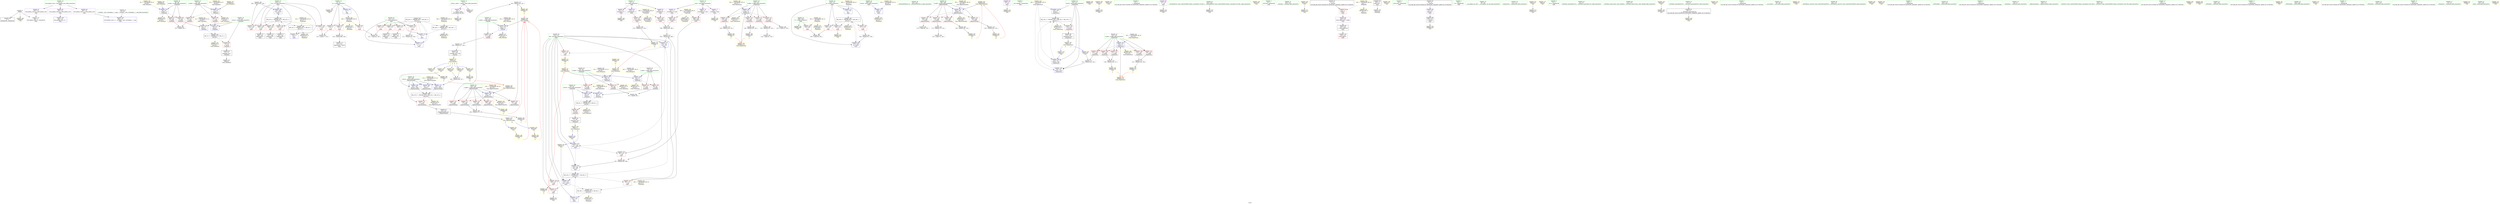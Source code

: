 digraph "SVFG" {
	label="SVFG";

	Node0x563105829c90 [shape=record,color=grey,label="{NodeID: 0\nNullPtr}"];
	Node0x563105829c90 -> Node0x563105848a30[style=solid];
	Node0x563105829c90 -> Node0x56310584e7c0[style=solid];
	Node0x563105829c90 -> Node0x56310584b600[style=solid];
	Node0x56310586a460 [shape=record,color=yellow,style=double,label="{NodeID: 346\nRETMU(6V_2)\npts\{60 \}\nFun[_Z4minixx]}"];
	Node0x563105855610 [shape=record,color=grey,label="{NodeID: 263\n305 = Binary(304, 236, )\n}"];
	Node0x563105855610 -> Node0x56310584ff80[style=solid];
	Node0x56310584ff80 [shape=record,color=blue,label="{NodeID: 180\n216\<--305\ni14\<--inc26\nmain\n}"];
	Node0x56310584ff80 -> Node0x563105865760[style=dashed];
	Node0x5631058470e0 [shape=record,color=red,label="{NodeID: 97\n64\<--59\n\<--b.addr\n_Z4minixx\n}"];
	Node0x5631058470e0 -> Node0x56310584c990[style=solid];
	Node0x563105845350 [shape=record,color=green,label="{NodeID: 14\n4\<--6\n_ZStL8__ioinit\<--_ZStL8__ioinit_field_insensitive\nGlob }"];
	Node0x563105845350 -> Node0x563105849990[style=solid];
	Node0x563105845350 -> Node0x563105850530[style=solid];
	Node0x56310584bd90 [shape=record,color=grey,label="{NodeID: 277\n192 = Binary(190, 191, )\n}"];
	Node0x56310584bd90 -> Node0x56310584b120[style=solid];
	Node0x56310584ac40 [shape=record,color=yellow,style=double,label="{NodeID: 194\nAPARM(267)\nCS[]}"];
	Node0x563105847c40 [shape=record,color=red,label="{NodeID: 111\n124\<--120\n\<--b.addr\n_Z5powerxx\n}"];
	Node0x563105847c40 -> Node0x563105858ba0[style=solid];
	Node0x563105845f10 [shape=record,color=green,label="{NodeID: 28\n80\<--81\nretval\<--retval_field_insensitive\n_Z4maxixx\n}"];
	Node0x563105845f10 -> Node0x563105847280[style=solid];
	Node0x563105845f10 -> Node0x56310584eda0[style=solid];
	Node0x563105845f10 -> Node0x56310584ee70[style=solid];
	Node0x563105859020 [shape=record,color=grey,label="{NodeID: 291\n134 = cmp(132, 126, )\n}"];
	Node0x56310584b7a0 [shape=record,color=yellow,style=double,label="{NodeID: 208\nAPARM(208)\nCS[]}"];
	Node0x56310584d210 [shape=record,color=red,label="{NodeID: 125\n239\<--208\n\<--T\nmain\n}"];
	Node0x56310584d210 -> Node0x563105858d20[style=solid];
	Node0x563105846b30 [shape=record,color=green,label="{NodeID: 42\n206\<--207\nretval\<--retval_field_insensitive\nmain\n}"];
	Node0x563105846b30 -> Node0x56310584f830[style=solid];
	Node0x563105866c80 [shape=record,color=yellow,style=double,label="{NodeID: 305\n22V_1 = ENCHI(MR_22V_0)\npts\{162 \}\nFun[_Z8powermodxx]}"];
	Node0x563105866c80 -> Node0x56310584f5c0[style=dashed];
	Node0x563105866c80 -> Node0x56310584f690[style=dashed];
	Node0x563105866c80 -> Node0x56310584f760[style=dashed];
	Node0x5631058531c0 [shape=record,color=yellow,style=double,label="{NodeID: 222\nAPARM(317)\nCS[]}"];
	Node0x56310584dd70 [shape=record,color=red,label="{NodeID: 139\n281\<--216\n\<--i14\nmain\n}"];
	Node0x56310584dd70 -> Node0x563105849650[style=solid];
	Node0x563105848830 [shape=record,color=green,label="{NodeID: 56\n324\<--325\n_ZNSolsEPFRSoS_E\<--_ZNSolsEPFRSoS_E_field_insensitive\n}"];
	Node0x563105868160 [shape=record,color=yellow,style=double,label="{NodeID: 319\n10V_1 = ENCHI(MR_10V_0)\npts\{83 \}\nFun[_Z4maxixx]}"];
	Node0x563105868160 -> Node0x56310584ec00[style=dashed];
	Node0x563105853a60 [shape=record,color=yellow,style=double,label="{NodeID: 236\nARet(197)\nCS[]}"];
	Node0x563105853a60 -> Node0x563105856210[style=solid];
	Node0x56310584e990 [shape=record,color=blue,label="{NodeID: 153\n59\<--54\nb.addr\<--b\n_Z4minixx\n}"];
	Node0x56310584e990 -> Node0x5631058470e0[style=dashed];
	Node0x56310584e990 -> Node0x5631058471b0[style=dashed];
	Node0x56310584e990 -> Node0x56310586a460[style=dashed];
	Node0x5631058494b0 [shape=record,color=black,label="{NodeID: 70\n260\<--259\nidxprom\<--\nmain\n}"];
	Node0x5631058698a0 [shape=record,color=yellow,style=double,label="{NodeID: 333\nRETMU(32V_2)\npts\{207 \}\nFun[main]}"];
	Node0x563105854480 [shape=record,color=yellow,style=double,label="{NodeID: 250\nFPARM(160)\nFun[_Z8powermodxx]}"];
	Node0x563105854480 -> Node0x56310584f4f0[style=solid];
	Node0x56310584f4f0 [shape=record,color=blue,label="{NodeID: 167\n165\<--160\nb.addr\<--b\n_Z8powermodxx\n}"];
	Node0x56310584f4f0 -> Node0x56310584ced0[style=dashed];
	Node0x56310584f4f0 -> Node0x56310584cfa0[style=dashed];
	Node0x56310584f4f0 -> Node0x56310584d070[style=dashed];
	Node0x56310584f4f0 -> Node0x56310584d140[style=dashed];
	Node0x56310584f4f0 -> Node0x5631058695d0[style=dashed];
	Node0x56310584a010 [shape=record,color=purple,label="{NodeID: 84\n250\<--21\n\<--.str.1\nmain\n}"];
	Node0x56310584a010 -> Node0x563105852b40[style=solid];
	Node0x56310583dce0 [shape=record,color=green,label="{NodeID: 1\n7\<--1\n__dso_handle\<--dummyObj\nGlob }"];
	Node0x56310586a540 [shape=record,color=yellow,style=double,label="{NodeID: 347\nRETMU(16V_3)\npts\{117 \}\nFun[_Z5powerxx]}"];
	Node0x563105855790 [shape=record,color=grey,label="{NodeID: 264\n328 = Binary(327, 236, )\n}"];
	Node0x563105855790 -> Node0x563105850120[style=solid];
	Node0x563105850050 [shape=record,color=blue,label="{NodeID: 181\n214\<--315\nbal\<--call32\nmain\n}"];
	Node0x563105850050 -> Node0x56310584dbd0[style=dashed];
	Node0x563105850050 -> Node0x563105863e60[style=dashed];
	Node0x5631058471b0 [shape=record,color=red,label="{NodeID: 98\n70\<--59\n\<--b.addr\n_Z4minixx\n}"];
	Node0x5631058471b0 -> Node0x56310584eb30[style=solid];
	Node0x563105845420 [shape=record,color=green,label="{NodeID: 15\n8\<--10\nn\<--n_field_insensitive\nGlob }"];
	Node0x563105845420 -> Node0x56310584a580[style=solid];
	Node0x563105845420 -> Node0x56310584a650[style=solid];
	Node0x563105845420 -> Node0x56310584a720[style=solid];
	Node0x563105845420 -> Node0x56310584e4c0[style=solid];
	Node0x563105845420 -> Node0x563105852ce0[style=solid];
	Node0x56310584bf10 [shape=record,color=grey,label="{NodeID: 278\n138 = Binary(136, 137, )\n}"];
	Node0x56310584bf10 -> Node0x5631058501f0[style=solid];
	Node0x56310584ad10 [shape=record,color=yellow,style=double,label="{NodeID: 195\nAPARM(180)\nCS[]|{<s0>5}}"];
	Node0x56310584ad10:s0 -> Node0x563105854210[style=solid,color=red];
	Node0x563105847d10 [shape=record,color=red,label="{NodeID: 112\n131\<--120\n\<--b.addr\n_Z5powerxx\n}"];
	Node0x563105847d10 -> Node0x563105855d90[style=solid];
	Node0x563105845fe0 [shape=record,color=green,label="{NodeID: 29\n82\<--83\na.addr\<--a.addr_field_insensitive\n_Z4maxixx\n}"];
	Node0x563105845fe0 -> Node0x563105847350[style=solid];
	Node0x563105845fe0 -> Node0x563105847420[style=solid];
	Node0x563105845fe0 -> Node0x56310584ec00[style=solid];
	Node0x5631058591a0 [shape=record,color=grey,label="{NodeID: 292\n279 = cmp(277, 278, )\n}"];
	Node0x56310584b870 [shape=record,color=yellow,style=double,label="{NodeID: 209\nAPARM(18)\nCS[]}"];
	Node0x56310584d2e0 [shape=record,color=red,label="{NodeID: 126\n238\<--210\n\<--q\nmain\n}"];
	Node0x56310584d2e0 -> Node0x563105858d20[style=solid];
	Node0x563105846c00 [shape=record,color=green,label="{NodeID: 43\n208\<--209\nT\<--T_field_insensitive\nmain\n}"];
	Node0x563105846c00 -> Node0x56310584d210[style=solid];
	Node0x563105846c00 -> Node0x56310584b7a0[style=solid];
	Node0x563105866d90 [shape=record,color=yellow,style=double,label="{NodeID: 306\n24V_1 = ENCHI(MR_24V_0)\npts\{164 \}\nFun[_Z8powermodxx]}"];
	Node0x563105866d90 -> Node0x56310584f420[style=dashed];
	Node0x563105853290 [shape=record,color=yellow,style=double,label="{NodeID: 223\nAPARM(318)\nCS[]}"];
	Node0x56310584de40 [shape=record,color=red,label="{NodeID: 140\n285\<--216\n\<--i14\nmain\n}"];
	Node0x56310584de40 -> Node0x563105849720[style=solid];
	Node0x563105848930 [shape=record,color=green,label="{NodeID: 57\n25\<--357\n_GLOBAL__sub_I_lavinajain_1_1.cpp\<--_GLOBAL__sub_I_lavinajain_1_1.cpp_field_insensitive\n}"];
	Node0x563105848930 -> Node0x56310584e6c0[style=solid];
	Node0x563105868240 [shape=record,color=yellow,style=double,label="{NodeID: 320\n12V_1 = ENCHI(MR_12V_0)\npts\{85 \}\nFun[_Z4maxixx]}"];
	Node0x563105868240 -> Node0x56310584ecd0[style=dashed];
	Node0x563105853af0 [shape=record,color=yellow,style=double,label="{NodeID: 237\nARet(219)\nCS[]}"];
	Node0x56310584ea60 [shape=record,color=blue,label="{NodeID: 154\n55\<--67\nretval\<--\n_Z4minixx\n}"];
	Node0x56310584ea60 -> Node0x563105862a60[style=dashed];
	Node0x563105849580 [shape=record,color=black,label="{NodeID: 71\n266\<--265\nidxprom11\<--\nmain\n}"];
	Node0x563105869980 [shape=record,color=yellow,style=double,label="{NodeID: 334\nRETMU(34V_1)\npts\{209 \}\nFun[main]}"];
	Node0x563105854570 [shape=record,color=yellow,style=double,label="{NodeID: 251\nFPARM(78)\nFun[_Z4maxixx]}"];
	Node0x563105854570 -> Node0x56310584ec00[style=solid];
	Node0x56310584f5c0 [shape=record,color=blue,label="{NodeID: 168\n161\<--129\nretval\<--\n_Z8powermodxx\n}"];
	Node0x56310584f5c0 -> Node0x563105864d60[style=dashed];
	Node0x56310584a0e0 [shape=record,color=purple,label="{NodeID: 85\n361\<--23\nllvm.global_ctors_0\<--llvm.global_ctors\nGlob }"];
	Node0x56310584a0e0 -> Node0x56310584e5c0[style=solid];
	Node0x56310583cb60 [shape=record,color=green,label="{NodeID: 2\n9\<--1\n\<--dummyObj\nCan only get source location for instruction, argument, global var or function.}"];
	Node0x56310586a650 [shape=record,color=yellow,style=double,label="{NodeID: 348\nRETMU(18V_2)\npts\{119 \}\nFun[_Z5powerxx]}"];
	Node0x563105855910 [shape=record,color=grey,label="{NodeID: 265\n301 = Binary(300, 299, )\n}"];
	Node0x563105855910 -> Node0x56310584feb0[style=solid];
	Node0x563105850120 [shape=record,color=blue,label="{NodeID: 182\n210\<--328\nq\<--inc36\nmain\n}"];
	Node0x563105850120 -> Node0x563105863460[style=dashed];
	Node0x563105847280 [shape=record,color=red,label="{NodeID: 99\n98\<--80\n\<--retval\n_Z4maxixx\n}"];
	Node0x563105847280 -> Node0x563105848fd0[style=solid];
	Node0x5631058454f0 [shape=record,color=green,label="{NodeID: 16\n11\<--12\nnum\<--num_field_insensitive\nGlob }"];
	Node0x5631058454f0 -> Node0x563105849a60[style=solid];
	Node0x5631058454f0 -> Node0x563105849b30[style=solid];
	Node0x5631058454f0 -> Node0x563105849c00[style=solid];
	Node0x56310584c090 [shape=record,color=grey,label="{NodeID: 279\n140 = Binary(139, 133, )\n}"];
	Node0x56310584c090 -> Node0x5631058502c0[style=solid];
	Node0x56310584ade0 [shape=record,color=yellow,style=double,label="{NodeID: 196\nAPARM(181)\nCS[]|{<s0>6}}"];
	Node0x56310584ade0:s0 -> Node0x5631058543c0[style=solid,color=red];
	Node0x563105847de0 [shape=record,color=red,label="{NodeID: 113\n139\<--120\n\<--b.addr\n_Z5powerxx\n}"];
	Node0x563105847de0 -> Node0x56310584c090[style=solid];
	Node0x5631058460b0 [shape=record,color=green,label="{NodeID: 30\n84\<--85\nb.addr\<--b.addr_field_insensitive\n_Z4maxixx\n}"];
	Node0x5631058460b0 -> Node0x5631058474f0[style=solid];
	Node0x5631058460b0 -> Node0x5631058475c0[style=solid];
	Node0x5631058460b0 -> Node0x56310584ecd0[style=solid];
	Node0x563105862a60 [shape=record,color=black,label="{NodeID: 293\nMR_2V_3 = PHI(MR_2V_4, MR_2V_2, )\npts\{56 \}\n}"];
	Node0x563105862a60 -> Node0x56310584a8c0[style=dashed];
	Node0x563105862a60 -> Node0x56310586a270[style=dashed];
	Node0x56310584b940 [shape=record,color=yellow,style=double,label="{NodeID: 210\nAPARM(242)\nCS[]}"];
	Node0x56310584d3b0 [shape=record,color=red,label="{NodeID: 127\n246\<--210\n\<--q\nmain\n}"];
	Node0x56310584d3b0 -> Node0x5631058529a0[style=solid];
	Node0x563105846cd0 [shape=record,color=green,label="{NodeID: 44\n210\<--211\nq\<--q_field_insensitive\nmain\n}"];
	Node0x563105846cd0 -> Node0x56310584d2e0[style=solid];
	Node0x563105846cd0 -> Node0x56310584d3b0[style=solid];
	Node0x563105846cd0 -> Node0x56310584d480[style=solid];
	Node0x563105846cd0 -> Node0x56310584f900[style=solid];
	Node0x563105846cd0 -> Node0x563105850120[style=solid];
	Node0x563105866e70 [shape=record,color=yellow,style=double,label="{NodeID: 307\n26V_1 = ENCHI(MR_26V_0)\npts\{166 \}\nFun[_Z8powermodxx]}"];
	Node0x563105866e70 -> Node0x56310584f4f0[style=dashed];
	Node0x563105853360 [shape=record,color=yellow,style=double,label="{NodeID: 224\nAPARM(322)\nCS[]}"];
	Node0x56310584df10 [shape=record,color=red,label="{NodeID: 141\n296\<--216\n\<--i14\nmain\n}"];
	Node0x56310584df10 -> Node0x5631058497f0[style=solid];
	Node0x563105848a30 [shape=record,color=black,label="{NodeID: 58\n2\<--3\ndummyVal\<--dummyVal\n}"];
	Node0x563105868320 [shape=record,color=yellow,style=double,label="{NodeID: 321\n2V_1 = ENCHI(MR_2V_0)\npts\{56 \}\nFun[_Z4minixx]}"];
	Node0x563105868320 -> Node0x56310584ea60[style=dashed];
	Node0x563105868320 -> Node0x56310584eb30[style=dashed];
	Node0x563105853b80 [shape=record,color=yellow,style=double,label="{NodeID: 238\nARet(229)\nCS[]}"];
	Node0x56310584eb30 [shape=record,color=blue,label="{NodeID: 155\n55\<--70\nretval\<--\n_Z4minixx\n}"];
	Node0x56310584eb30 -> Node0x563105862a60[style=dashed];
	Node0x563105849650 [shape=record,color=black,label="{NodeID: 72\n282\<--281\nidxprom18\<--\nmain\n}"];
	Node0x563105869a60 [shape=record,color=yellow,style=double,label="{NodeID: 335\nRETMU(36V_3)\npts\{211 \}\nFun[main]}"];
	Node0x563105854690 [shape=record,color=yellow,style=double,label="{NodeID: 252\nFPARM(79)\nFun[_Z4maxixx]}"];
	Node0x563105854690 -> Node0x56310584ecd0[style=solid];
	Node0x56310584f690 [shape=record,color=blue,label="{NodeID: 169\n161\<--185\nretval\<--call4\n_Z8powermodxx\n}"];
	Node0x56310584f690 -> Node0x563105864d60[style=dashed];
	Node0x56310584a1e0 [shape=record,color=purple,label="{NodeID: 86\n362\<--23\nllvm.global_ctors_1\<--llvm.global_ctors\nGlob }"];
	Node0x56310584a1e0 -> Node0x56310584e6c0[style=solid];
	Node0x563105840370 [shape=record,color=green,label="{NodeID: 3\n15\<--1\n_ZSt3cin\<--dummyObj\nGlob }"];
	Node0x56310586a730 [shape=record,color=yellow,style=double,label="{NodeID: 349\nRETMU(20V_2)\npts\{121 \}\nFun[_Z5powerxx]}"];
	Node0x563105855a90 [shape=record,color=grey,label="{NodeID: 266\n314 = Binary(313, 129, )\n}"];
	Node0x563105855a90 -> Node0x563105853020[style=solid];
	Node0x5631058501f0 [shape=record,color=yellow,style=double,label="{NodeID: 183\nAPARM(138)\nCS[]|{<s0>3}}"];
	Node0x5631058501f0:s0 -> Node0x563105854930[style=solid,color=red];
	Node0x563105847350 [shape=record,color=red,label="{NodeID: 100\n88\<--82\n\<--a.addr\n_Z4maxixx\n}"];
	Node0x563105847350 -> Node0x5631058588a0[style=solid];
	Node0x5631058455c0 [shape=record,color=green,label="{NodeID: 17\n13\<--14\nl\<--l_field_insensitive\nGlob }"];
	Node0x5631058455c0 -> Node0x563105849cd0[style=solid];
	Node0x5631058455c0 -> Node0x563105849da0[style=solid];
	Node0x5631058455c0 -> Node0x563105849e70[style=solid];
	Node0x56310584c210 [shape=record,color=grey,label="{NodeID: 280\n180 = Binary(178, 179, )\n}"];
	Node0x56310584c210 -> Node0x56310584ad10[style=solid];
	Node0x56310584aeb0 [shape=record,color=yellow,style=double,label="{NodeID: 197\nAPARM(183)\nCS[]|{<s0>6}}"];
	Node0x56310584aeb0:s0 -> Node0x563105854480[style=solid,color=red];
	Node0x563105847eb0 [shape=record,color=red,label="{NodeID: 114\n148\<--120\n\<--b.addr\n_Z5powerxx\n}"];
	Node0x563105847eb0 -> Node0x563105855f10[style=solid];
	Node0x563105846180 [shape=record,color=green,label="{NodeID: 31\n100\<--101\n_Z3modx\<--_Z3modx_field_insensitive\n}"];
	Node0x563105862f60 [shape=record,color=black,label="{NodeID: 294\nMR_38V_4 = PHI(MR_38V_5, MR_38V_3, )\npts\{213 \}\n}"];
	Node0x563105862f60 -> Node0x56310584d550[style=dashed];
	Node0x563105862f60 -> Node0x56310584d620[style=dashed];
	Node0x563105862f60 -> Node0x56310584d6f0[style=dashed];
	Node0x563105862f60 -> Node0x56310584d7c0[style=dashed];
	Node0x563105862f60 -> Node0x56310584faa0[style=dashed];
	Node0x563105862f60 -> Node0x563105863960[style=dashed];
	Node0x563105852910 [shape=record,color=yellow,style=double,label="{NodeID: 211\nAPARM(243)\nCS[]}"];
	Node0x56310584d480 [shape=record,color=red,label="{NodeID: 128\n327\<--210\n\<--q\nmain\n}"];
	Node0x56310584d480 -> Node0x563105855790[style=solid];
	Node0x563105846da0 [shape=record,color=green,label="{NodeID: 45\n212\<--213\ni\<--i_field_insensitive\nmain\n}"];
	Node0x563105846da0 -> Node0x56310584d550[style=solid];
	Node0x563105846da0 -> Node0x56310584d620[style=solid];
	Node0x563105846da0 -> Node0x56310584d6f0[style=solid];
	Node0x563105846da0 -> Node0x56310584d7c0[style=solid];
	Node0x563105846da0 -> Node0x56310584f9d0[style=solid];
	Node0x563105846da0 -> Node0x56310584faa0[style=solid];
	Node0x563105866f50 [shape=record,color=yellow,style=double,label="{NodeID: 308\n28V_1 = ENCHI(MR_28V_0)\npts\{1 \}\nFun[main]}"];
	Node0x563105866f50 -> Node0x56310584a7f0[style=dashed];
	Node0x563105866f50 -> Node0x5631058696b0[style=dashed];
	Node0x563105853430 [shape=record,color=yellow,style=double,label="{NodeID: 225\nARet(141)\nCS[]}"];
	Node0x563105853430 -> Node0x56310584f280[style=solid];
	Node0x56310584dfe0 [shape=record,color=red,label="{NodeID: 142\n304\<--216\n\<--i14\nmain\n}"];
	Node0x56310584dfe0 -> Node0x563105855610[style=solid];
	Node0x563105848b30 [shape=record,color=black,label="{NodeID: 59\n205\<--9\nmain_ret\<--\nmain\n}"];
	Node0x563105848b30 -> Node0x563105855280[style=solid];
	Node0x563105868430 [shape=record,color=yellow,style=double,label="{NodeID: 322\n4V_1 = ENCHI(MR_4V_0)\npts\{58 \}\nFun[_Z4minixx]}"];
	Node0x563105868430 -> Node0x56310584e8c0[style=dashed];
	Node0x563105853c10 [shape=record,color=yellow,style=double,label="{NodeID: 239\nARet(232)\nCS[]}"];
	Node0x56310584ec00 [shape=record,color=blue,label="{NodeID: 156\n82\<--78\na.addr\<--a\n_Z4maxixx\n}"];
	Node0x56310584ec00 -> Node0x563105847350[style=dashed];
	Node0x56310584ec00 -> Node0x563105847420[style=dashed];
	Node0x56310584ec00 -> Node0x56310586a0b0[style=dashed];
	Node0x563105849720 [shape=record,color=black,label="{NodeID: 73\n286\<--285\nidxprom20\<--\nmain\n}"];
	Node0x563105869b40 [shape=record,color=yellow,style=double,label="{NodeID: 336\nRETMU(38V_2)\npts\{213 \}\nFun[main]}"];
	Node0x5631058547b0 [shape=record,color=yellow,style=double,label="{NodeID: 253\nFPARM(53)\nFun[_Z4minixx]}"];
	Node0x5631058547b0 -> Node0x56310584e8c0[style=solid];
	Node0x56310584f760 [shape=record,color=blue,label="{NodeID: 170\n161\<--198\nretval\<--mul12\n_Z8powermodxx\n}"];
	Node0x56310584f760 -> Node0x563105864d60[style=dashed];
	Node0x56310584a2e0 [shape=record,color=purple,label="{NodeID: 87\n363\<--23\nllvm.global_ctors_2\<--llvm.global_ctors\nGlob }"];
	Node0x56310584a2e0 -> Node0x56310584e7c0[style=solid];
	Node0x563105840400 [shape=record,color=green,label="{NodeID: 4\n18\<--1\n_ZSt4cout\<--dummyObj\nGlob }"];
	Node0x563105855c10 [shape=record,color=grey,label="{NodeID: 267\n289 = Binary(284, 288, )\n}"];
	Node0x563105855c10 -> Node0x563105856090[style=solid];
	Node0x5631058502c0 [shape=record,color=yellow,style=double,label="{NodeID: 184\nAPARM(140)\nCS[]|{<s0>3}}"];
	Node0x5631058502c0:s0 -> Node0x563105854a50[style=solid,color=red];
	Node0x563105847420 [shape=record,color=red,label="{NodeID: 101\n92\<--82\n\<--a.addr\n_Z4maxixx\n}"];
	Node0x563105847420 -> Node0x56310584eda0[style=solid];
	Node0x563105845690 [shape=record,color=green,label="{NodeID: 18\n23\<--27\nllvm.global_ctors\<--llvm.global_ctors_field_insensitive\nGlob }"];
	Node0x563105845690 -> Node0x56310584a0e0[style=solid];
	Node0x563105845690 -> Node0x56310584a1e0[style=solid];
	Node0x563105845690 -> Node0x56310584a2e0[style=solid];
	Node0x56310584c390 [shape=record,color=grey,label="{NodeID: 281\n271 = Binary(270, 236, )\n}"];
	Node0x56310584c390 -> Node0x56310584faa0[style=solid];
	Node0x56310584af80 [shape=record,color=yellow,style=double,label="{NodeID: 198\nAPARM(184)\nCS[]|{<s0>7}}"];
	Node0x56310584af80:s0 -> Node0x563105854210[style=solid,color=red];
	Node0x563105847f80 [shape=record,color=red,label="{NodeID: 115\n201\<--161\n\<--retval\n_Z8powermodxx\n}"];
	Node0x563105847f80 -> Node0x563105849240[style=solid];
	Node0x563105846280 [shape=record,color=green,label="{NodeID: 32\n104\<--105\na.addr\<--a.addr_field_insensitive\n_Z3modx\n}"];
	Node0x563105846280 -> Node0x563105847690[style=solid];
	Node0x563105846280 -> Node0x56310584ef40[style=solid];
	Node0x563105863460 [shape=record,color=black,label="{NodeID: 295\nMR_36V_3 = PHI(MR_36V_4, MR_36V_2, )\npts\{211 \}\n}"];
	Node0x563105863460 -> Node0x56310584d2e0[style=dashed];
	Node0x563105863460 -> Node0x56310584d3b0[style=dashed];
	Node0x563105863460 -> Node0x56310584d480[style=dashed];
	Node0x563105863460 -> Node0x563105850120[style=dashed];
	Node0x563105863460 -> Node0x563105869a60[style=dashed];
	Node0x5631058529a0 [shape=record,color=yellow,style=double,label="{NodeID: 212\nAPARM(246)\nCS[]}"];
	Node0x56310584d550 [shape=record,color=red,label="{NodeID: 129\n255\<--212\n\<--i\nmain\n}"];
	Node0x56310584d550 -> Node0x563105858a20[style=solid];
	Node0x563105846e70 [shape=record,color=green,label="{NodeID: 46\n214\<--215\nbal\<--bal_field_insensitive\nmain\n}"];
	Node0x563105846e70 -> Node0x56310584d890[style=solid];
	Node0x563105846e70 -> Node0x56310584d960[style=solid];
	Node0x563105846e70 -> Node0x56310584da30[style=solid];
	Node0x563105846e70 -> Node0x56310584db00[style=solid];
	Node0x563105846e70 -> Node0x56310584dbd0[style=solid];
	Node0x563105846e70 -> Node0x56310584fb70[style=solid];
	Node0x563105846e70 -> Node0x56310584fd10[style=solid];
	Node0x563105846e70 -> Node0x56310584fde0[style=solid];
	Node0x563105846e70 -> Node0x56310584feb0[style=solid];
	Node0x563105846e70 -> Node0x563105850050[style=solid];
	Node0x563105867060 [shape=record,color=yellow,style=double,label="{NodeID: 309\n30V_1 = ENCHI(MR_30V_0)\npts\{10 \}\nFun[main]}"];
	Node0x563105867060 -> Node0x56310584a580[style=dashed];
	Node0x563105867060 -> Node0x56310584a650[style=dashed];
	Node0x563105867060 -> Node0x56310584a720[style=dashed];
	Node0x563105867060 -> Node0x5631058697c0[style=dashed];
	Node0x5631058534c0 [shape=record,color=yellow,style=double,label="{NodeID: 226\nARet(150)\nCS[]}"];
	Node0x5631058534c0 -> Node0x563105856390[style=solid];
	Node0x56310584e0b0 [shape=record,color=red,label="{NodeID: 143\n226\<--225\nvbase.offset\<--\nmain\n}"];
	Node0x563105848c00 [shape=record,color=black,label="{NodeID: 60\n16\<--15\n\<--_ZSt3cin\nCan only get source location for instruction, argument, global var or function.}"];
	Node0x563105848c00 -> Node0x56310584a4b0[style=solid];
	Node0x563105868510 [shape=record,color=yellow,style=double,label="{NodeID: 323\n6V_1 = ENCHI(MR_6V_0)\npts\{60 \}\nFun[_Z4minixx]}"];
	Node0x563105868510 -> Node0x56310584e990[style=dashed];
	Node0x563105853ca0 [shape=record,color=yellow,style=double,label="{NodeID: 240\nARet(243)\nCS[]}"];
	Node0x563105853ca0 -> Node0x563105852910[style=solid];
	Node0x56310584ecd0 [shape=record,color=blue,label="{NodeID: 157\n84\<--79\nb.addr\<--b\n_Z4maxixx\n}"];
	Node0x56310584ecd0 -> Node0x5631058474f0[style=dashed];
	Node0x56310584ecd0 -> Node0x5631058475c0[style=dashed];
	Node0x56310584ecd0 -> Node0x56310586a190[style=dashed];
	Node0x5631058497f0 [shape=record,color=black,label="{NodeID: 74\n297\<--296\nidxprom23\<--\nmain\n}"];
	Node0x563105869c20 [shape=record,color=yellow,style=double,label="{NodeID: 337\nRETMU(40V_2)\npts\{215 \}\nFun[main]}"];
	Node0x563105854870 [shape=record,color=yellow,style=double,label="{NodeID: 254\nFPARM(54)\nFun[_Z4minixx]}"];
	Node0x563105854870 -> Node0x56310584e990[style=solid];
	Node0x56310584f830 [shape=record,color=blue,label="{NodeID: 171\n206\<--9\nretval\<--\nmain\n}"];
	Node0x56310584f830 -> Node0x5631058698a0[style=dashed];
	Node0x56310584a3e0 [shape=record,color=purple,label="{NodeID: 88\n224\<--223\nvbase.offset.ptr\<--vtable\nmain\n}"];
	Node0x56310584a3e0 -> Node0x563105849310[style=solid];
	Node0x563105829d20 [shape=record,color=green,label="{NodeID: 5\n19\<--1\n.str\<--dummyObj\nGlob }"];
	Node0x563105855d90 [shape=record,color=grey,label="{NodeID: 268\n132 = Binary(131, 133, )\n}"];
	Node0x563105855d90 -> Node0x563105859020[style=solid];
	Node0x563105850390 [shape=record,color=yellow,style=double,label="{NodeID: 185\nAPARM(147)\nCS[]|{<s0>4}}"];
	Node0x563105850390:s0 -> Node0x563105854930[style=solid,color=red];
	Node0x5631058474f0 [shape=record,color=red,label="{NodeID: 102\n89\<--84\n\<--b.addr\n_Z4maxixx\n}"];
	Node0x5631058474f0 -> Node0x5631058588a0[style=solid];
	Node0x563105845760 [shape=record,color=green,label="{NodeID: 19\n28\<--29\n__cxx_global_var_init\<--__cxx_global_var_init_field_insensitive\n}"];
	Node0x56310584c510 [shape=record,color=grey,label="{NodeID: 282\n175 = Binary(174, 133, )\n}"];
	Node0x56310584c510 -> Node0x563105858ea0[style=solid];
	Node0x56310584b050 [shape=record,color=yellow,style=double,label="{NodeID: 199\nAPARM(188)\nCS[]|{<s0>8}}"];
	Node0x56310584b050:s0 -> Node0x563105854210[style=solid,color=red];
	Node0x56310584cac0 [shape=record,color=red,label="{NodeID: 116\n178\<--163\n\<--a.addr\n_Z8powermodxx\n}"];
	Node0x56310584cac0 -> Node0x56310584c210[style=solid];
	Node0x563105846350 [shape=record,color=green,label="{NodeID: 33\n111\<--112\n_Z5powerxx\<--_Z5powerxx_field_insensitive\n}"];
	Node0x563105863960 [shape=record,color=black,label="{NodeID: 296\nMR_38V_2 = PHI(MR_38V_4, MR_38V_1, )\npts\{213 \}\n}"];
	Node0x563105863960 -> Node0x56310584f9d0[style=dashed];
	Node0x563105863960 -> Node0x563105869b40[style=dashed];
	Node0x563105852a70 [shape=record,color=yellow,style=double,label="{NodeID: 213\nAPARM(247)\nCS[]}"];
	Node0x56310584d620 [shape=record,color=red,label="{NodeID: 130\n259\<--212\n\<--i\nmain\n}"];
	Node0x56310584d620 -> Node0x5631058494b0[style=solid];
	Node0x563105846f40 [shape=record,color=green,label="{NodeID: 47\n216\<--217\ni14\<--i14_field_insensitive\nmain\n}"];
	Node0x563105846f40 -> Node0x56310584dca0[style=solid];
	Node0x563105846f40 -> Node0x56310584dd70[style=solid];
	Node0x563105846f40 -> Node0x56310584de40[style=solid];
	Node0x563105846f40 -> Node0x56310584df10[style=solid];
	Node0x563105846f40 -> Node0x56310584dfe0[style=solid];
	Node0x563105846f40 -> Node0x56310584fc40[style=solid];
	Node0x563105846f40 -> Node0x56310584ff80[style=solid];
	Node0x563105867950 [shape=record,color=yellow,style=double,label="{NodeID: 310\n32V_1 = ENCHI(MR_32V_0)\npts\{207 \}\nFun[main]}"];
	Node0x563105867950 -> Node0x56310584f830[style=dashed];
	Node0x563105853550 [shape=record,color=yellow,style=double,label="{NodeID: 227\nARet(35)\nCS[]}"];
	Node0x56310584e180 [shape=record,color=red,label="{NodeID: 144\n284\<--283\n\<--arrayidx19\nmain\n}"];
	Node0x56310584e180 -> Node0x563105855c10[style=solid];
	Node0x563105848d00 [shape=record,color=black,label="{NodeID: 61\n17\<--15\n\<--_ZSt3cin\nCan only get source location for instruction, argument, global var or function.}"];
	Node0x563105848d00 -> Node0x56310584a7f0[style=solid];
	Node0x5631058685f0 [shape=record,color=yellow,style=double,label="{NodeID: 324\n16V_1 = ENCHI(MR_16V_0)\npts\{117 \}\nFun[_Z5powerxx]}"];
	Node0x5631058685f0 -> Node0x56310584f1b0[style=dashed];
	Node0x5631058685f0 -> Node0x56310584f280[style=dashed];
	Node0x5631058685f0 -> Node0x56310584f350[style=dashed];
	Node0x563105853d30 [shape=record,color=yellow,style=double,label="{NodeID: 241\nARet(247)\nCS[]}"];
	Node0x563105853d30 -> Node0x563105852a70[style=solid];
	Node0x56310584eda0 [shape=record,color=blue,label="{NodeID: 158\n80\<--92\nretval\<--\n_Z4maxixx\n}"];
	Node0x56310584eda0 -> Node0x563105864860[style=dashed];
	Node0x5631058498c0 [shape=record,color=black,label="{NodeID: 75\n311\<--310\nidxprom29\<--sub28\nmain\n}"];
	Node0x563105869d00 [shape=record,color=yellow,style=double,label="{NodeID: 338\nRETMU(42V_2)\npts\{217 \}\nFun[main]}"];
	Node0x563105854930 [shape=record,color=yellow,style=double,label="{NodeID: 255\nFPARM(114)\nFun[_Z5powerxx]}"];
	Node0x563105854930 -> Node0x56310584f010[style=solid];
	Node0x56310584f900 [shape=record,color=blue,label="{NodeID: 172\n210\<--236\nq\<--\nmain\n}"];
	Node0x56310584f900 -> Node0x563105863460[style=dashed];
	Node0x56310584a4b0 [shape=record,color=purple,label="{NodeID: 89\n227\<--16\nadd.ptr\<--\nmain\n}"];
	Node0x56310584a4b0 -> Node0x5631058493e0[style=solid];
	Node0x563105829db0 [shape=record,color=green,label="{NodeID: 6\n21\<--1\n.str.1\<--dummyObj\nGlob }"];
	Node0x563105855f10 [shape=record,color=grey,label="{NodeID: 269\n149 = Binary(148, 133, )\n}"];
	Node0x563105855f10 -> Node0x563105850460[style=solid];
	Node0x563105850460 [shape=record,color=yellow,style=double,label="{NodeID: 186\nAPARM(149)\nCS[]|{<s0>4}}"];
	Node0x563105850460:s0 -> Node0x563105854a50[style=solid,color=red];
	Node0x5631058475c0 [shape=record,color=red,label="{NodeID: 103\n95\<--84\n\<--b.addr\n_Z4maxixx\n}"];
	Node0x5631058475c0 -> Node0x56310584ee70[style=solid];
	Node0x563105845830 [shape=record,color=green,label="{NodeID: 20\n32\<--33\n_ZNSt8ios_base4InitC1Ev\<--_ZNSt8ios_base4InitC1Ev_field_insensitive\n}"];
	Node0x56310584c690 [shape=record,color=grey,label="{NodeID: 283\n183 = Binary(182, 133, )\n}"];
	Node0x56310584c690 -> Node0x56310584aeb0[style=solid];
	Node0x56310584b120 [shape=record,color=yellow,style=double,label="{NodeID: 200\nAPARM(192)\nCS[]|{<s0>9}}"];
	Node0x56310584b120:s0 -> Node0x563105854210[style=solid,color=red];
	Node0x56310584cb90 [shape=record,color=red,label="{NodeID: 117\n179\<--163\n\<--a.addr\n_Z8powermodxx\n}"];
	Node0x56310584cb90 -> Node0x56310584c210[style=solid];
	Node0x563105846450 [shape=record,color=green,label="{NodeID: 34\n116\<--117\nretval\<--retval_field_insensitive\n_Z5powerxx\n}"];
	Node0x563105846450 -> Node0x563105847760[style=solid];
	Node0x563105846450 -> Node0x56310584f1b0[style=solid];
	Node0x563105846450 -> Node0x56310584f280[style=solid];
	Node0x563105846450 -> Node0x56310584f350[style=solid];
	Node0x563105863e60 [shape=record,color=black,label="{NodeID: 297\nMR_40V_2 = PHI(MR_40V_8, MR_40V_1, )\npts\{215 \}\n}"];
	Node0x563105863e60 -> Node0x56310584fb70[style=dashed];
	Node0x563105863e60 -> Node0x563105869c20[style=dashed];
	Node0x563105852b40 [shape=record,color=yellow,style=double,label="{NodeID: 214\nAPARM(250)\nCS[]}"];
	Node0x56310584d6f0 [shape=record,color=red,label="{NodeID: 131\n265\<--212\n\<--i\nmain\n}"];
	Node0x56310584d6f0 -> Node0x563105849580[style=solid];
	Node0x563105848030 [shape=record,color=green,label="{NodeID: 48\n221\<--222\n_ZNSt8ios_base15sync_with_stdioEb\<--_ZNSt8ios_base15sync_with_stdioEb_field_insensitive\n}"];
	Node0x563105867a30 [shape=record,color=yellow,style=double,label="{NodeID: 311\n34V_1 = ENCHI(MR_34V_0)\npts\{209 \}\nFun[main]}"];
	Node0x563105867a30 -> Node0x56310584d210[style=dashed];
	Node0x563105867a30 -> Node0x563105869980[style=dashed];
	Node0x5631058535e0 [shape=record,color=yellow,style=double,label="{NodeID: 228\nARet(262)\nCS[]}"];
	Node0x5631058535e0 -> Node0x56310584ab70[style=solid];
	Node0x56310584e250 [shape=record,color=red,label="{NodeID: 145\n288\<--287\n\<--arrayidx21\nmain\n}"];
	Node0x56310584e250 -> Node0x563105855c10[style=solid];
	Node0x563105848e00 [shape=record,color=black,label="{NodeID: 62\n36\<--37\n\<--_ZNSt8ios_base4InitD1Ev\nCan only get source location for instruction, argument, global var or function.}"];
	Node0x563105848e00 -> Node0x563105850600[style=solid];
	Node0x563105868700 [shape=record,color=yellow,style=double,label="{NodeID: 325\n18V_1 = ENCHI(MR_18V_0)\npts\{119 \}\nFun[_Z5powerxx]}"];
	Node0x563105868700 -> Node0x56310584f010[style=dashed];
	Node0x563105853dc0 [shape=record,color=yellow,style=double,label="{NodeID: 242\nARet(251)\nCS[]}"];
	Node0x56310584ee70 [shape=record,color=blue,label="{NodeID: 159\n80\<--95\nretval\<--\n_Z4maxixx\n}"];
	Node0x56310584ee70 -> Node0x563105864860[style=dashed];
	Node0x563105849990 [shape=record,color=purple,label="{NodeID: 76\n34\<--4\n\<--_ZStL8__ioinit\n__cxx_global_var_init\n}"];
	Node0x563105849990 -> Node0x5631058506d0[style=solid];
	Node0x563105869de0 [shape=record,color=yellow,style=double,label="{NodeID: 339\nRETMU(44V_1)\npts\{120000 \}\nFun[main]}"];
	Node0x563105854a50 [shape=record,color=yellow,style=double,label="{NodeID: 256\nFPARM(115)\nFun[_Z5powerxx]}"];
	Node0x563105854a50 -> Node0x56310584f0e0[style=solid];
	Node0x56310584f9d0 [shape=record,color=blue,label="{NodeID: 173\n212\<--9\ni\<--\nmain\n}"];
	Node0x56310584f9d0 -> Node0x563105862f60[style=dashed];
	Node0x56310584a580 [shape=record,color=red,label="{NodeID: 90\n256\<--8\n\<--n\nmain\n}"];
	Node0x56310584a580 -> Node0x563105858a20[style=solid];
	Node0x5631058448c0 [shape=record,color=green,label="{NodeID: 7\n24\<--1\n\<--dummyObj\nCan only get source location for instruction, argument, global var or function.}"];
	Node0x563105856090 [shape=record,color=grey,label="{NodeID: 270\n291 = Binary(290, 289, )\n}"];
	Node0x563105856090 -> Node0x56310584fd10[style=solid];
	Node0x563105850530 [shape=record,color=yellow,style=double,label="{NodeID: 187\nAPARM(4)\nCS[]}"];
	Node0x563105847690 [shape=record,color=red,label="{NodeID: 104\n107\<--104\n\<--a.addr\n_Z3modx\n}"];
	Node0x563105847690 -> Node0x563105856510[style=solid];
	Node0x563105845900 [shape=record,color=green,label="{NodeID: 21\n38\<--39\n__cxa_atexit\<--__cxa_atexit_field_insensitive\n}"];
	Node0x56310584c810 [shape=record,color=grey,label="{NodeID: 284\n170 = cmp(169, 126, )\n}"];
	Node0x56310584b1f0 [shape=record,color=yellow,style=double,label="{NodeID: 201\nAPARM(193)\nCS[]|{<s0>10}}"];
	Node0x56310584b1f0:s0 -> Node0x5631058543c0[style=solid,color=red];
	Node0x56310584cc60 [shape=record,color=red,label="{NodeID: 118\n188\<--163\n\<--a.addr\n_Z8powermodxx\n}"];
	Node0x56310584cc60 -> Node0x56310584b050[style=solid];
	Node0x563105846520 [shape=record,color=green,label="{NodeID: 35\n118\<--119\na.addr\<--a.addr_field_insensitive\n_Z5powerxx\n}"];
	Node0x563105846520 -> Node0x563105847830[style=solid];
	Node0x563105846520 -> Node0x563105847900[style=solid];
	Node0x563105846520 -> Node0x5631058479d0[style=solid];
	Node0x563105846520 -> Node0x563105847aa0[style=solid];
	Node0x563105846520 -> Node0x563105847b70[style=solid];
	Node0x563105846520 -> Node0x56310584f010[style=solid];
	Node0x563105864360 [shape=record,color=black,label="{NodeID: 298\nMR_42V_2 = PHI(MR_42V_4, MR_42V_1, )\npts\{217 \}\n}"];
	Node0x563105864360 -> Node0x56310584fc40[style=dashed];
	Node0x563105864360 -> Node0x563105869d00[style=dashed];
	Node0x563105852c10 [shape=record,color=yellow,style=double,label="{NodeID: 215\nAPARM(15)\nCS[]}"];
	Node0x56310584d7c0 [shape=record,color=red,label="{NodeID: 132\n270\<--212\n\<--i\nmain\n}"];
	Node0x56310584d7c0 -> Node0x56310584c390[style=solid];
	Node0x563105848130 [shape=record,color=green,label="{NodeID: 49\n230\<--231\n_ZNSt9basic_iosIcSt11char_traitsIcEE3tieEPSo\<--_ZNSt9basic_iosIcSt11char_traitsIcEE3tieEPSo_field_insensitive\n}"];
	Node0x563105867b10 [shape=record,color=yellow,style=double,label="{NodeID: 312\n36V_1 = ENCHI(MR_36V_0)\npts\{211 \}\nFun[main]}"];
	Node0x563105867b10 -> Node0x56310584f900[style=dashed];
	Node0x563105853670 [shape=record,color=yellow,style=double,label="{NodeID: 229\nARet(268)\nCS[]}"];
	Node0x56310584e320 [shape=record,color=red,label="{NodeID: 146\n299\<--298\n\<--arrayidx24\nmain\n}"];
	Node0x56310584e320 -> Node0x563105855910[style=solid];
	Node0x563105848f00 [shape=record,color=black,label="{NodeID: 63\n52\<--73\n_Z4minixx_ret\<--\n_Z4minixx\n}"];
	Node0x563105848f00 -> Node0x563105855430[style=solid];
	Node0x5631058687e0 [shape=record,color=yellow,style=double,label="{NodeID: 326\n20V_1 = ENCHI(MR_20V_0)\npts\{121 \}\nFun[_Z5powerxx]}"];
	Node0x5631058687e0 -> Node0x56310584f0e0[style=dashed];
	Node0x563105853e50 [shape=record,color=yellow,style=double,label="{NodeID: 243\nARet(252)\nCS[]}"];
	Node0x56310584ef40 [shape=record,color=blue,label="{NodeID: 160\n104\<--103\na.addr\<--a\n_Z3modx\n}"];
	Node0x56310584ef40 -> Node0x563105847690[style=dashed];
	Node0x56310584ef40 -> Node0x5631058688c0[style=dashed];
	Node0x563105849a60 [shape=record,color=purple,label="{NodeID: 77\n261\<--11\narrayidx\<--num\nmain\n}"];
	Node0x563105849a60 -> Node0x56310584aaa0[style=solid];
	Node0x563105869ec0 [shape=record,color=yellow,style=double,label="{NodeID: 340\nRETMU(46V_1)\npts\{140000 \}\nFun[main]}"];
	Node0x563105854c00 [shape=record,color=yellow,style=double,label="{NodeID: 257\nFRet(102)\nFun[_Z3modx]|{<s0>5|<s1>7|<s2>8|<s3>9|<s4>11}}"];
	Node0x563105854c00:s0 -> Node0x563105853700[style=solid,color=blue];
	Node0x563105854c00:s1 -> Node0x563105853820[style=solid,color=blue];
	Node0x563105854c00:s2 -> Node0x5631058538b0[style=solid,color=blue];
	Node0x563105854c00:s3 -> Node0x563105853940[style=solid,color=blue];
	Node0x563105854c00:s4 -> Node0x563105853a60[style=solid,color=blue];
	Node0x56310584faa0 [shape=record,color=blue,label="{NodeID: 174\n212\<--271\ni\<--inc\nmain\n}"];
	Node0x56310584faa0 -> Node0x563105862f60[style=dashed];
	Node0x56310584a650 [shape=record,color=red,label="{NodeID: 91\n278\<--8\n\<--n\nmain\n}"];
	Node0x56310584a650 -> Node0x5631058591a0[style=solid];
	Node0x563105844950 [shape=record,color=green,label="{NodeID: 8\n109\<--1\n\<--dummyObj\nCan only get source location for instruction, argument, global var or function.}"];
	Node0x563105856210 [shape=record,color=grey,label="{NodeID: 271\n198 = Binary(189, 197, )\n}"];
	Node0x563105856210 -> Node0x56310584f760[style=solid];
	Node0x563105850600 [shape=record,color=yellow,style=double,label="{NodeID: 188\nAPARM(36)\nCS[]}"];
	Node0x563105847760 [shape=record,color=red,label="{NodeID: 105\n154\<--116\n\<--retval\n_Z5powerxx\n}"];
	Node0x563105847760 -> Node0x563105849170[style=solid];
	Node0x5631058459d0 [shape=record,color=green,label="{NodeID: 22\n37\<--43\n_ZNSt8ios_base4InitD1Ev\<--_ZNSt8ios_base4InitD1Ev_field_insensitive\n}"];
	Node0x5631058459d0 -> Node0x563105848e00[style=solid];
	Node0x56310584c990 [shape=record,color=grey,label="{NodeID: 285\n65 = cmp(63, 64, )\n}"];
	Node0x56310584b2c0 [shape=record,color=yellow,style=double,label="{NodeID: 202\nAPARM(195)\nCS[]|{<s0>10}}"];
	Node0x56310584b2c0:s0 -> Node0x563105854480[style=solid,color=red];
	Node0x56310584cd30 [shape=record,color=red,label="{NodeID: 119\n190\<--163\n\<--a.addr\n_Z8powermodxx\n}"];
	Node0x56310584cd30 -> Node0x56310584bd90[style=solid];
	Node0x5631058465f0 [shape=record,color=green,label="{NodeID: 36\n120\<--121\nb.addr\<--b.addr_field_insensitive\n_Z5powerxx\n}"];
	Node0x5631058465f0 -> Node0x563105847c40[style=solid];
	Node0x5631058465f0 -> Node0x563105847d10[style=solid];
	Node0x5631058465f0 -> Node0x563105847de0[style=solid];
	Node0x5631058465f0 -> Node0x563105847eb0[style=solid];
	Node0x5631058465f0 -> Node0x56310584f0e0[style=solid];
	Node0x563105864860 [shape=record,color=black,label="{NodeID: 299\nMR_8V_3 = PHI(MR_8V_4, MR_8V_2, )\npts\{81 \}\n}"];
	Node0x563105864860 -> Node0x563105847280[style=dashed];
	Node0x563105864860 -> Node0x563105869fa0[style=dashed];
	Node0x563105852ce0 [shape=record,color=yellow,style=double,label="{NodeID: 216\nAPARM(8)\nCS[]}"];
	Node0x56310584d890 [shape=record,color=red,label="{NodeID: 133\n290\<--214\n\<--bal\nmain\n}"];
	Node0x56310584d890 -> Node0x563105856090[style=solid];
	Node0x563105848230 [shape=record,color=green,label="{NodeID: 50\n233\<--234\n_ZNSirsERi\<--_ZNSirsERi_field_insensitive\n}"];
	Node0x563105867bf0 [shape=record,color=yellow,style=double,label="{NodeID: 313\n38V_1 = ENCHI(MR_38V_0)\npts\{213 \}\nFun[main]}"];
	Node0x563105867bf0 -> Node0x563105863960[style=dashed];
	Node0x563105853700 [shape=record,color=yellow,style=double,label="{NodeID: 230\nARet(181)\nCS[]}"];
	Node0x563105853700 -> Node0x56310584ade0[style=solid];
	Node0x56310584e3f0 [shape=record,color=red,label="{NodeID: 147\n313\<--312\n\<--arrayidx30\nmain\n}"];
	Node0x56310584e3f0 -> Node0x563105855a90[style=solid];
	Node0x563105848fd0 [shape=record,color=black,label="{NodeID: 64\n77\<--98\n_Z4maxixx_ret\<--\n_Z4maxixx\n}"];
	Node0x563105848fd0 -> Node0x563105855340[style=solid];
	Node0x5631058688c0 [shape=record,color=yellow,style=double,label="{NodeID: 327\nRETMU(14V_2)\npts\{105 \}\nFun[_Z3modx]}"];
	Node0x563105853ee0 [shape=record,color=yellow,style=double,label="{NodeID: 244\nARet(294)\nCS[]}"];
	Node0x563105853ee0 -> Node0x56310584fde0[style=solid];
	Node0x56310584f010 [shape=record,color=blue,label="{NodeID: 161\n118\<--114\na.addr\<--a\n_Z5powerxx\n}"];
	Node0x56310584f010 -> Node0x563105847830[style=dashed];
	Node0x56310584f010 -> Node0x563105847900[style=dashed];
	Node0x56310584f010 -> Node0x5631058479d0[style=dashed];
	Node0x56310584f010 -> Node0x563105847aa0[style=dashed];
	Node0x56310584f010 -> Node0x563105847b70[style=dashed];
	Node0x56310584f010 -> Node0x56310586a650[style=dashed];
	Node0x563105849b30 [shape=record,color=purple,label="{NodeID: 78\n287\<--11\narrayidx21\<--num\nmain\n}"];
	Node0x563105849b30 -> Node0x56310584e250[style=solid];
	Node0x563105869fa0 [shape=record,color=yellow,style=double,label="{NodeID: 341\nRETMU(8V_3)\npts\{81 \}\nFun[_Z4maxixx]}"];
	Node0x5631058551c0 [shape=record,color=yellow,style=double,label="{NodeID: 258\nFRet(158)\nFun[_Z8powermodxx]|{<s0>6|<s1>10}}"];
	Node0x5631058551c0:s0 -> Node0x563105853790[style=solid,color=blue];
	Node0x5631058551c0:s1 -> Node0x5631058539d0[style=solid,color=blue];
	Node0x56310584fb70 [shape=record,color=blue,label="{NodeID: 175\n214\<--126\nbal\<--\nmain\n}"];
	Node0x56310584fb70 -> Node0x563105865260[style=dashed];
	Node0x56310584a720 [shape=record,color=red,label="{NodeID: 92\n309\<--8\n\<--n\nmain\n}"];
	Node0x56310584a720 -> Node0x563105856690[style=solid];
	Node0x5631058449e0 [shape=record,color=green,label="{NodeID: 9\n126\<--1\n\<--dummyObj\nCan only get source location for instruction, argument, global var or function.}"];
	Node0x563105856390 [shape=record,color=grey,label="{NodeID: 272\n151 = Binary(144, 150, )\n}"];
	Node0x563105856390 -> Node0x56310584f350[style=solid];
	Node0x5631058506d0 [shape=record,color=yellow,style=double,label="{NodeID: 189\nAPARM(34)\nCS[]}"];
	Node0x563105847830 [shape=record,color=red,label="{NodeID: 106\n136\<--118\n\<--a.addr\n_Z5powerxx\n}"];
	Node0x563105847830 -> Node0x56310584bf10[style=solid];
	Node0x563105845aa0 [shape=record,color=green,label="{NodeID: 23\n50\<--51\n_Z4minixx\<--_Z4minixx_field_insensitive\n}"];
	Node0x5631058588a0 [shape=record,color=grey,label="{NodeID: 286\n90 = cmp(88, 89, )\n}"];
	Node0x56310584b390 [shape=record,color=yellow,style=double,label="{NodeID: 203\nAPARM(196)\nCS[]|{<s0>11}}"];
	Node0x56310584b390:s0 -> Node0x563105854210[style=solid,color=red];
	Node0x56310584ce00 [shape=record,color=red,label="{NodeID: 120\n191\<--163\n\<--a.addr\n_Z8powermodxx\n}"];
	Node0x56310584ce00 -> Node0x56310584bd90[style=solid];
	Node0x5631058466c0 [shape=record,color=green,label="{NodeID: 37\n156\<--157\n_Z8powermodxx\<--_Z8powermodxx_field_insensitive\n}"];
	Node0x563105864d60 [shape=record,color=black,label="{NodeID: 300\nMR_22V_3 = PHI(MR_22V_5, MR_22V_2, MR_22V_4, )\npts\{162 \}\n}"];
	Node0x563105864d60 -> Node0x563105847f80[style=dashed];
	Node0x563105864d60 -> Node0x5631058693e0[style=dashed];
	Node0x563105852db0 [shape=record,color=yellow,style=double,label="{NodeID: 217\nAPARM(293)\nCS[]|{<s0>21}}"];
	Node0x563105852db0:s0 -> Node0x563105854570[style=solid,color=red];
	Node0x56310584d960 [shape=record,color=red,label="{NodeID: 134\n293\<--214\n\<--bal\nmain\n}"];
	Node0x56310584d960 -> Node0x563105852db0[style=solid];
	Node0x563105848330 [shape=record,color=green,label="{NodeID: 51\n244\<--245\n_ZStlsISt11char_traitsIcEERSt13basic_ostreamIcT_ES5_PKc\<--_ZStlsISt11char_traitsIcEERSt13basic_ostreamIcT_ES5_PKc_field_insensitive\n}"];
	Node0x563105867cd0 [shape=record,color=yellow,style=double,label="{NodeID: 314\n40V_1 = ENCHI(MR_40V_0)\npts\{215 \}\nFun[main]}"];
	Node0x563105867cd0 -> Node0x563105863e60[style=dashed];
	Node0x563105853790 [shape=record,color=yellow,style=double,label="{NodeID: 231\nARet(184)\nCS[]}"];
	Node0x563105853790 -> Node0x56310584af80[style=solid];
	Node0x56310584e4c0 [shape=record,color=blue,label="{NodeID: 148\n8\<--9\nn\<--\nGlob }"];
	Node0x56310584e4c0 -> Node0x563105867060[style=dashed];
	Node0x5631058490a0 [shape=record,color=black,label="{NodeID: 65\n102\<--108\n_Z3modx_ret\<--rem\n_Z3modx\n}"];
	Node0x5631058490a0 -> Node0x563105854c00[style=solid];
	Node0x5631058693e0 [shape=record,color=yellow,style=double,label="{NodeID: 328\nRETMU(22V_3)\npts\{162 \}\nFun[_Z8powermodxx]}"];
	Node0x563105853f70 [shape=record,color=yellow,style=double,label="{NodeID: 245\nARet(315)\nCS[]}"];
	Node0x563105853f70 -> Node0x563105850050[style=solid];
	Node0x56310584f0e0 [shape=record,color=blue,label="{NodeID: 162\n120\<--115\nb.addr\<--b\n_Z5powerxx\n}"];
	Node0x56310584f0e0 -> Node0x563105847c40[style=dashed];
	Node0x56310584f0e0 -> Node0x563105847d10[style=dashed];
	Node0x56310584f0e0 -> Node0x563105847de0[style=dashed];
	Node0x56310584f0e0 -> Node0x563105847eb0[style=dashed];
	Node0x56310584f0e0 -> Node0x56310586a730[style=dashed];
	Node0x563105849c00 [shape=record,color=purple,label="{NodeID: 79\n298\<--11\narrayidx24\<--num\nmain\n}"];
	Node0x563105849c00 -> Node0x56310584e320[style=solid];
	Node0x56310586a0b0 [shape=record,color=yellow,style=double,label="{NodeID: 342\nRETMU(10V_2)\npts\{83 \}\nFun[_Z4maxixx]}"];
	Node0x563105855280 [shape=record,color=yellow,style=double,label="{NodeID: 259\nFRet(205)\nFun[main]}"];
	Node0x56310584fc40 [shape=record,color=blue,label="{NodeID: 176\n216\<--9\ni14\<--\nmain\n}"];
	Node0x56310584fc40 -> Node0x563105865760[style=dashed];
	Node0x56310584a7f0 [shape=record,color=red,label="{NodeID: 93\n223\<--17\nvtable\<--\nmain\n}"];
	Node0x56310584a7f0 -> Node0x56310584a3e0[style=solid];
	Node0x56310583f170 [shape=record,color=green,label="{NodeID: 10\n129\<--1\n\<--dummyObj\nCan only get source location for instruction, argument, global var or function.}"];
	Node0x563105856510 [shape=record,color=grey,label="{NodeID: 273\n108 = Binary(107, 109, )\n}"];
	Node0x563105856510 -> Node0x5631058490a0[style=solid];
	Node0x5631058507a0 [shape=record,color=yellow,style=double,label="{NodeID: 190\nAPARM(7)\nCS[]}"];
	Node0x563105847900 [shape=record,color=red,label="{NodeID: 107\n137\<--118\n\<--a.addr\n_Z5powerxx\n}"];
	Node0x563105847900 -> Node0x56310584bf10[style=solid];
	Node0x563105845ba0 [shape=record,color=green,label="{NodeID: 24\n55\<--56\nretval\<--retval_field_insensitive\n_Z4minixx\n}"];
	Node0x563105845ba0 -> Node0x56310584a8c0[style=solid];
	Node0x563105845ba0 -> Node0x56310584ea60[style=solid];
	Node0x563105845ba0 -> Node0x56310584eb30[style=solid];
	Node0x563105858a20 [shape=record,color=grey,label="{NodeID: 287\n257 = cmp(255, 256, )\n}"];
	Node0x56310584b460 [shape=record,color=yellow,style=double,label="{NodeID: 204\nAPARM(220)\nCS[]}"];
	Node0x56310584ced0 [shape=record,color=red,label="{NodeID: 121\n169\<--165\n\<--b.addr\n_Z8powermodxx\n}"];
	Node0x56310584ced0 -> Node0x56310584c810[style=solid];
	Node0x5631058467c0 [shape=record,color=green,label="{NodeID: 38\n161\<--162\nretval\<--retval_field_insensitive\n_Z8powermodxx\n}"];
	Node0x5631058467c0 -> Node0x563105847f80[style=solid];
	Node0x5631058467c0 -> Node0x56310584f5c0[style=solid];
	Node0x5631058467c0 -> Node0x56310584f690[style=solid];
	Node0x5631058467c0 -> Node0x56310584f760[style=solid];
	Node0x563105865260 [shape=record,color=black,label="{NodeID: 301\nMR_40V_4 = PHI(MR_40V_7, MR_40V_3, )\npts\{215 \}\n}"];
	Node0x563105865260 -> Node0x56310584d890[style=dashed];
	Node0x563105865260 -> Node0x56310584db00[style=dashed];
	Node0x563105865260 -> Node0x56310584fd10[style=dashed];
	Node0x563105865260 -> Node0x563105850050[style=dashed];
	Node0x563105852e80 [shape=record,color=yellow,style=double,label="{NodeID: 218\nAPARM(126)\nCS[]|{<s0>21}}"];
	Node0x563105852e80:s0 -> Node0x563105854690[style=solid,color=red];
	Node0x56310584da30 [shape=record,color=red,label="{NodeID: 135\n300\<--214\n\<--bal\nmain\n}"];
	Node0x56310584da30 -> Node0x563105855910[style=solid];
	Node0x563105848430 [shape=record,color=green,label="{NodeID: 52\n248\<--249\n_ZNSolsEi\<--_ZNSolsEi_field_insensitive\n}"];
	Node0x563105867db0 [shape=record,color=yellow,style=double,label="{NodeID: 315\n42V_1 = ENCHI(MR_42V_0)\npts\{217 \}\nFun[main]}"];
	Node0x563105867db0 -> Node0x563105864360[style=dashed];
	Node0x563105853820 [shape=record,color=yellow,style=double,label="{NodeID: 232\nARet(185)\nCS[]}"];
	Node0x563105853820 -> Node0x56310584f690[style=solid];
	Node0x56310584e5c0 [shape=record,color=blue,label="{NodeID: 149\n361\<--24\nllvm.global_ctors_0\<--\nGlob }"];
	Node0x563105849170 [shape=record,color=black,label="{NodeID: 66\n113\<--154\n_Z5powerxx_ret\<--\n_Z5powerxx\n}"];
	Node0x563105849170 -> Node0x5631058554f0[style=solid];
	Node0x5631058694f0 [shape=record,color=yellow,style=double,label="{NodeID: 329\nRETMU(24V_2)\npts\{164 \}\nFun[_Z8powermodxx]}"];
	Node0x563105854000 [shape=record,color=yellow,style=double,label="{NodeID: 246\nARet(318)\nCS[]}"];
	Node0x563105854000 -> Node0x563105853290[style=solid];
	Node0x56310584f1b0 [shape=record,color=blue,label="{NodeID: 163\n116\<--129\nretval\<--\n_Z5powerxx\n}"];
	Node0x56310584f1b0 -> Node0x563105865c60[style=dashed];
	Node0x563105849cd0 [shape=record,color=purple,label="{NodeID: 80\n267\<--13\narrayidx12\<--l\nmain\n}"];
	Node0x563105849cd0 -> Node0x56310584ac40[style=solid];
	Node0x56310586a190 [shape=record,color=yellow,style=double,label="{NodeID: 343\nRETMU(12V_2)\npts\{85 \}\nFun[_Z4maxixx]}"];
	Node0x563105855340 [shape=record,color=yellow,style=double,label="{NodeID: 260\nFRet(77)\nFun[_Z4maxixx]|{<s0>21|<s1>22}}"];
	Node0x563105855340:s0 -> Node0x563105853ee0[style=solid,color=blue];
	Node0x563105855340:s1 -> Node0x563105853f70[style=solid,color=blue];
	Node0x56310584fd10 [shape=record,color=blue,label="{NodeID: 177\n214\<--291\nbal\<--sub\nmain\n}"];
	Node0x56310584fd10 -> Node0x56310584d960[style=dashed];
	Node0x56310584fd10 -> Node0x56310584fde0[style=dashed];
	Node0x56310584a8c0 [shape=record,color=red,label="{NodeID: 94\n73\<--55\n\<--retval\n_Z4minixx\n}"];
	Node0x56310584a8c0 -> Node0x563105848f00[style=solid];
	Node0x56310583f240 [shape=record,color=green,label="{NodeID: 11\n133\<--1\n\<--dummyObj\nCan only get source location for instruction, argument, global var or function.}"];
	Node0x563105856690 [shape=record,color=grey,label="{NodeID: 274\n310 = Binary(309, 236, )\n}"];
	Node0x563105856690 -> Node0x5631058498c0[style=solid];
	Node0x563105850870 [shape=record,color=yellow,style=double,label="{NodeID: 191\nAPARM(15)\nCS[]}"];
	Node0x5631058479d0 [shape=record,color=red,label="{NodeID: 108\n144\<--118\n\<--a.addr\n_Z5powerxx\n}"];
	Node0x5631058479d0 -> Node0x563105856390[style=solid];
	Node0x563105845c70 [shape=record,color=green,label="{NodeID: 25\n57\<--58\na.addr\<--a.addr_field_insensitive\n_Z4minixx\n}"];
	Node0x563105845c70 -> Node0x56310584a990[style=solid];
	Node0x563105845c70 -> Node0x563105847010[style=solid];
	Node0x563105845c70 -> Node0x56310584e8c0[style=solid];
	Node0x563105858ba0 [shape=record,color=grey,label="{NodeID: 288\n125 = cmp(124, 126, )\n}"];
	Node0x56310584b530 [shape=record,color=yellow,style=double,label="{NodeID: 205\nAPARM(228)\nCS[]}"];
	Node0x56310584cfa0 [shape=record,color=red,label="{NodeID: 122\n174\<--165\n\<--b.addr\n_Z8powermodxx\n}"];
	Node0x56310584cfa0 -> Node0x56310584c510[style=solid];
	Node0x563105846890 [shape=record,color=green,label="{NodeID: 39\n163\<--164\na.addr\<--a.addr_field_insensitive\n_Z8powermodxx\n}"];
	Node0x563105846890 -> Node0x56310584cac0[style=solid];
	Node0x563105846890 -> Node0x56310584cb90[style=solid];
	Node0x563105846890 -> Node0x56310584cc60[style=solid];
	Node0x563105846890 -> Node0x56310584cd30[style=solid];
	Node0x563105846890 -> Node0x56310584ce00[style=solid];
	Node0x563105846890 -> Node0x56310584f420[style=solid];
	Node0x563105865760 [shape=record,color=black,label="{NodeID: 302\nMR_42V_4 = PHI(MR_42V_5, MR_42V_3, )\npts\{217 \}\n}"];
	Node0x563105865760 -> Node0x56310584dca0[style=dashed];
	Node0x563105865760 -> Node0x56310584dd70[style=dashed];
	Node0x563105865760 -> Node0x56310584de40[style=dashed];
	Node0x563105865760 -> Node0x56310584df10[style=dashed];
	Node0x563105865760 -> Node0x56310584dfe0[style=dashed];
	Node0x563105865760 -> Node0x56310584ff80[style=dashed];
	Node0x563105865760 -> Node0x563105864360[style=dashed];
	Node0x563105852f50 [shape=record,color=yellow,style=double,label="{NodeID: 219\nAPARM(308)\nCS[]|{<s0>22}}"];
	Node0x563105852f50:s0 -> Node0x563105854570[style=solid,color=red];
	Node0x56310584db00 [shape=record,color=red,label="{NodeID: 136\n308\<--214\n\<--bal\nmain\n}"];
	Node0x56310584db00 -> Node0x563105852f50[style=solid];
	Node0x563105848530 [shape=record,color=green,label="{NodeID: 53\n263\<--264\n_ZNSirsERx\<--_ZNSirsERx_field_insensitive\n}"];
	Node0x563105867e90 [shape=record,color=yellow,style=double,label="{NodeID: 316\n44V_1 = ENCHI(MR_44V_0)\npts\{120000 \}\nFun[main]}"];
	Node0x563105867e90 -> Node0x56310584e250[style=dashed];
	Node0x563105867e90 -> Node0x56310584e320[style=dashed];
	Node0x563105867e90 -> Node0x563105869de0[style=dashed];
	Node0x5631058538b0 [shape=record,color=yellow,style=double,label="{NodeID: 233\nARet(189)\nCS[]}"];
	Node0x5631058538b0 -> Node0x563105856210[style=solid];
	Node0x56310584e6c0 [shape=record,color=blue,label="{NodeID: 150\n362\<--25\nllvm.global_ctors_1\<--_GLOBAL__sub_I_lavinajain_1_1.cpp\nGlob }"];
	Node0x563105849240 [shape=record,color=black,label="{NodeID: 67\n158\<--201\n_Z8powermodxx_ret\<--\n_Z8powermodxx\n}"];
	Node0x563105849240 -> Node0x5631058551c0[style=solid];
	Node0x5631058695d0 [shape=record,color=yellow,style=double,label="{NodeID: 330\nRETMU(26V_2)\npts\{166 \}\nFun[_Z8powermodxx]}"];
	Node0x563105854090 [shape=record,color=yellow,style=double,label="{NodeID: 247\nARet(321)\nCS[]}"];
	Node0x56310584f280 [shape=record,color=blue,label="{NodeID: 164\n116\<--141\nretval\<--call\n_Z5powerxx\n}"];
	Node0x56310584f280 -> Node0x563105865c60[style=dashed];
	Node0x563105849da0 [shape=record,color=purple,label="{NodeID: 81\n283\<--13\narrayidx19\<--l\nmain\n}"];
	Node0x563105849da0 -> Node0x56310584e180[style=solid];
	Node0x56310586a270 [shape=record,color=yellow,style=double,label="{NodeID: 344\nRETMU(2V_3)\npts\{56 \}\nFun[_Z4minixx]}"];
	Node0x563105855430 [shape=record,color=yellow,style=double,label="{NodeID: 261\nFRet(52)\nFun[_Z4minixx]}"];
	Node0x56310584fde0 [shape=record,color=blue,label="{NodeID: 178\n214\<--294\nbal\<--call22\nmain\n}"];
	Node0x56310584fde0 -> Node0x56310584da30[style=dashed];
	Node0x56310584fde0 -> Node0x56310584feb0[style=dashed];
	Node0x56310584a990 [shape=record,color=red,label="{NodeID: 95\n63\<--57\n\<--a.addr\n_Z4minixx\n}"];
	Node0x56310584a990 -> Node0x56310584c990[style=solid];
	Node0x563105845230 [shape=record,color=green,label="{NodeID: 12\n220\<--1\n\<--dummyObj\nCan only get source location for instruction, argument, global var or function.}"];
	Node0x56310584ba90 [shape=record,color=grey,label="{NodeID: 275\n147 = Binary(145, 146, )\n}"];
	Node0x56310584ba90 -> Node0x563105850390[style=solid];
	Node0x56310584aaa0 [shape=record,color=yellow,style=double,label="{NodeID: 192\nAPARM(261)\nCS[]}"];
	Node0x563105847aa0 [shape=record,color=red,label="{NodeID: 109\n145\<--118\n\<--a.addr\n_Z5powerxx\n}"];
	Node0x563105847aa0 -> Node0x56310584ba90[style=solid];
	Node0x563105845d40 [shape=record,color=green,label="{NodeID: 26\n59\<--60\nb.addr\<--b.addr_field_insensitive\n_Z4minixx\n}"];
	Node0x563105845d40 -> Node0x5631058470e0[style=solid];
	Node0x563105845d40 -> Node0x5631058471b0[style=solid];
	Node0x563105845d40 -> Node0x56310584e990[style=solid];
	Node0x563105858d20 [shape=record,color=grey,label="{NodeID: 289\n240 = cmp(238, 239, )\n}"];
	Node0x56310584b600 [shape=record,color=yellow,style=double,label="{NodeID: 206\nAPARM(3)\nCS[]}"];
	Node0x56310584d070 [shape=record,color=red,label="{NodeID: 123\n182\<--165\n\<--b.addr\n_Z8powermodxx\n}"];
	Node0x56310584d070 -> Node0x56310584c690[style=solid];
	Node0x563105846960 [shape=record,color=green,label="{NodeID: 40\n165\<--166\nb.addr\<--b.addr_field_insensitive\n_Z8powermodxx\n}"];
	Node0x563105846960 -> Node0x56310584ced0[style=solid];
	Node0x563105846960 -> Node0x56310584cfa0[style=solid];
	Node0x563105846960 -> Node0x56310584d070[style=solid];
	Node0x563105846960 -> Node0x56310584d140[style=solid];
	Node0x563105846960 -> Node0x56310584f4f0[style=solid];
	Node0x563105865c60 [shape=record,color=black,label="{NodeID: 303\nMR_16V_3 = PHI(MR_16V_5, MR_16V_2, MR_16V_4, )\npts\{117 \}\n}"];
	Node0x563105865c60 -> Node0x563105847760[style=dashed];
	Node0x563105865c60 -> Node0x56310586a540[style=dashed];
	Node0x563105853020 [shape=record,color=yellow,style=double,label="{NodeID: 220\nAPARM(314)\nCS[]|{<s0>22}}"];
	Node0x563105853020:s0 -> Node0x563105854690[style=solid,color=red];
	Node0x56310584dbd0 [shape=record,color=red,label="{NodeID: 137\n317\<--214\n\<--bal\nmain\n}"];
	Node0x56310584dbd0 -> Node0x5631058531c0[style=solid];
	Node0x563105848630 [shape=record,color=green,label="{NodeID: 54\n319\<--320\n_ZNSolsEx\<--_ZNSolsEx_field_insensitive\n}"];
	Node0x563105867f70 [shape=record,color=yellow,style=double,label="{NodeID: 317\n46V_1 = ENCHI(MR_46V_0)\npts\{140000 \}\nFun[main]}"];
	Node0x563105867f70 -> Node0x56310584e180[style=dashed];
	Node0x563105867f70 -> Node0x56310584e3f0[style=dashed];
	Node0x563105867f70 -> Node0x563105869ec0[style=dashed];
	Node0x563105853940 [shape=record,color=yellow,style=double,label="{NodeID: 234\nARet(193)\nCS[]}"];
	Node0x563105853940 -> Node0x56310584b1f0[style=solid];
	Node0x56310584e7c0 [shape=record,color=blue, style = dotted,label="{NodeID: 151\n363\<--3\nllvm.global_ctors_2\<--dummyVal\nGlob }"];
	Node0x563105849310 [shape=record,color=black,label="{NodeID: 68\n225\<--224\n\<--vbase.offset.ptr\nmain\n}"];
	Node0x563105849310 -> Node0x56310584e0b0[style=solid];
	Node0x5631058696b0 [shape=record,color=yellow,style=double,label="{NodeID: 331\nRETMU(28V_1)\npts\{1 \}\nFun[main]}"];
	Node0x563105854210 [shape=record,color=yellow,style=double,label="{NodeID: 248\nFPARM(103)\nFun[_Z3modx]}"];
	Node0x563105854210 -> Node0x56310584ef40[style=solid];
	Node0x56310584f350 [shape=record,color=blue,label="{NodeID: 165\n116\<--151\nretval\<--mul7\n_Z5powerxx\n}"];
	Node0x56310584f350 -> Node0x563105865c60[style=dashed];
	Node0x563105849e70 [shape=record,color=purple,label="{NodeID: 82\n312\<--13\narrayidx30\<--l\nmain\n}"];
	Node0x563105849e70 -> Node0x56310584e3f0[style=solid];
	Node0x56310586a380 [shape=record,color=yellow,style=double,label="{NodeID: 345\nRETMU(4V_2)\npts\{58 \}\nFun[_Z4minixx]}"];
	Node0x5631058554f0 [shape=record,color=yellow,style=double,label="{NodeID: 262\nFRet(113)\nFun[_Z5powerxx]|{<s0>3|<s1>4}}"];
	Node0x5631058554f0:s0 -> Node0x563105853430[style=solid,color=blue];
	Node0x5631058554f0:s1 -> Node0x5631058534c0[style=solid,color=blue];
	Node0x56310584feb0 [shape=record,color=blue,label="{NodeID: 179\n214\<--301\nbal\<--add\nmain\n}"];
	Node0x56310584feb0 -> Node0x563105865260[style=dashed];
	Node0x563105847010 [shape=record,color=red,label="{NodeID: 96\n67\<--57\n\<--a.addr\n_Z4minixx\n}"];
	Node0x563105847010 -> Node0x56310584ea60[style=solid];
	Node0x5631058452c0 [shape=record,color=green,label="{NodeID: 13\n236\<--1\n\<--dummyObj\nCan only get source location for instruction, argument, global var or function.}"];
	Node0x56310584bc10 [shape=record,color=grey,label="{NodeID: 276\n195 = Binary(194, 133, )\n}"];
	Node0x56310584bc10 -> Node0x56310584b2c0[style=solid];
	Node0x56310584ab70 [shape=record,color=yellow,style=double,label="{NodeID: 193\nAPARM(262)\nCS[]}"];
	Node0x563105847b70 [shape=record,color=red,label="{NodeID: 110\n146\<--118\n\<--a.addr\n_Z5powerxx\n}"];
	Node0x563105847b70 -> Node0x56310584ba90[style=solid];
	Node0x563105845e10 [shape=record,color=green,label="{NodeID: 27\n75\<--76\n_Z4maxixx\<--_Z4maxixx_field_insensitive\n}"];
	Node0x563105858ea0 [shape=record,color=grey,label="{NodeID: 290\n176 = cmp(175, 126, )\n}"];
	Node0x56310584b6d0 [shape=record,color=yellow,style=double,label="{NodeID: 207\nAPARM(15)\nCS[]}"];
	Node0x56310584d140 [shape=record,color=red,label="{NodeID: 124\n194\<--165\n\<--b.addr\n_Z8powermodxx\n}"];
	Node0x56310584d140 -> Node0x56310584bc10[style=solid];
	Node0x563105846a30 [shape=record,color=green,label="{NodeID: 41\n203\<--204\nmain\<--main_field_insensitive\n}"];
	Node0x563105866160 [shape=record,color=yellow,style=double,label="{NodeID: 304\n14V_1 = ENCHI(MR_14V_0)\npts\{105 \}\nFun[_Z3modx]}"];
	Node0x563105866160 -> Node0x56310584ef40[style=dashed];
	Node0x5631058530f0 [shape=record,color=yellow,style=double,label="{NodeID: 221\nAPARM(18)\nCS[]}"];
	Node0x56310584dca0 [shape=record,color=red,label="{NodeID: 138\n277\<--216\n\<--i14\nmain\n}"];
	Node0x56310584dca0 -> Node0x5631058591a0[style=solid];
	Node0x563105848730 [shape=record,color=green,label="{NodeID: 55\n322\<--323\n_ZSt4endlIcSt11char_traitsIcEERSt13basic_ostreamIT_T0_ES6_\<--_ZSt4endlIcSt11char_traitsIcEERSt13basic_ostreamIT_T0_ES6__field_insensitive\n}"];
	Node0x563105848730 -> Node0x563105853360[style=solid];
	Node0x563105868050 [shape=record,color=yellow,style=double,label="{NodeID: 318\n8V_1 = ENCHI(MR_8V_0)\npts\{81 \}\nFun[_Z4maxixx]}"];
	Node0x563105868050 -> Node0x56310584eda0[style=dashed];
	Node0x563105868050 -> Node0x56310584ee70[style=dashed];
	Node0x5631058539d0 [shape=record,color=yellow,style=double,label="{NodeID: 235\nARet(196)\nCS[]}"];
	Node0x5631058539d0 -> Node0x56310584b390[style=solid];
	Node0x56310584e8c0 [shape=record,color=blue,label="{NodeID: 152\n57\<--53\na.addr\<--a\n_Z4minixx\n}"];
	Node0x56310584e8c0 -> Node0x56310584a990[style=dashed];
	Node0x56310584e8c0 -> Node0x563105847010[style=dashed];
	Node0x56310584e8c0 -> Node0x56310586a380[style=dashed];
	Node0x5631058493e0 [shape=record,color=black,label="{NodeID: 69\n228\<--227\n\<--add.ptr\nmain\n}"];
	Node0x5631058493e0 -> Node0x56310584b530[style=solid];
	Node0x5631058697c0 [shape=record,color=yellow,style=double,label="{NodeID: 332\nRETMU(30V_1)\npts\{10 \}\nFun[main]}"];
	Node0x5631058543c0 [shape=record,color=yellow,style=double,label="{NodeID: 249\nFPARM(159)\nFun[_Z8powermodxx]}"];
	Node0x5631058543c0 -> Node0x56310584f420[style=solid];
	Node0x56310584f420 [shape=record,color=blue,label="{NodeID: 166\n163\<--159\na.addr\<--a\n_Z8powermodxx\n}"];
	Node0x56310584f420 -> Node0x56310584cac0[style=dashed];
	Node0x56310584f420 -> Node0x56310584cb90[style=dashed];
	Node0x56310584f420 -> Node0x56310584cc60[style=dashed];
	Node0x56310584f420 -> Node0x56310584cd30[style=dashed];
	Node0x56310584f420 -> Node0x56310584ce00[style=dashed];
	Node0x56310584f420 -> Node0x5631058694f0[style=dashed];
	Node0x563105849f40 [shape=record,color=purple,label="{NodeID: 83\n242\<--19\n\<--.str\nmain\n}"];
	Node0x563105849f40 -> Node0x56310584b940[style=solid];
}
